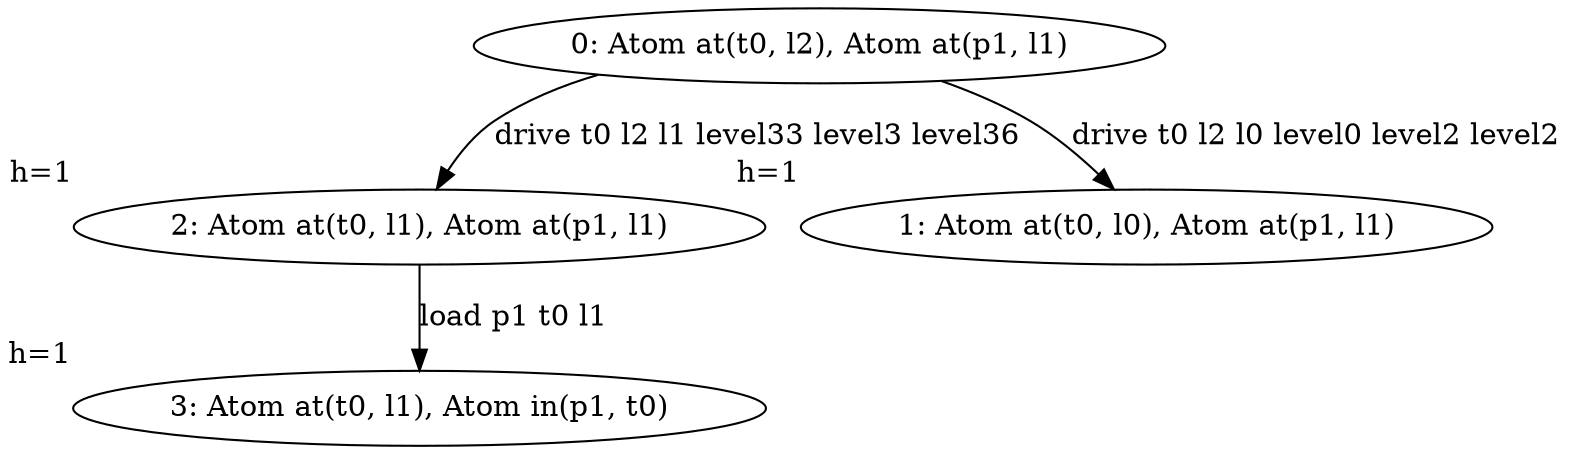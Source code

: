 digraph G {
  0 [label="3: Atom at(t0, l1), Atom in(p1, t0)",xlabel="h=1"];
  1 [label="2: Atom at(t0, l1), Atom at(p1, l1)",xlabel="h=1"];
  2 [label="1: Atom at(t0, l0), Atom at(p1, l1)",xlabel="h=1"];
  3 [label="0: Atom at(t0, l2), Atom at(p1, l1)"];
  3 -> 2 [label="drive t0 l2 l0 level0 level2 level2"];
  3 -> 1 [label="drive t0 l2 l1 level33 level3 level36"];
  1 -> 0 [label="load p1 t0 l1"];
}
